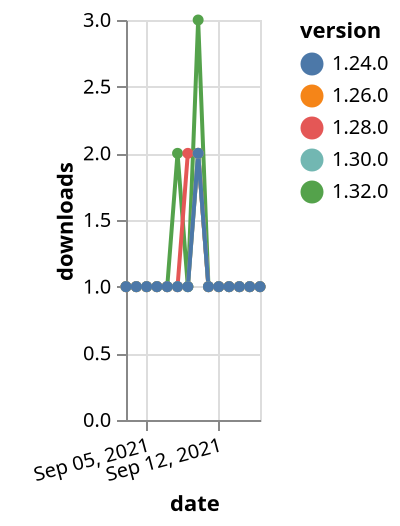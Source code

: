 {"$schema": "https://vega.github.io/schema/vega-lite/v5.json", "description": "A simple bar chart with embedded data.", "data": {"values": [{"date": "2021-09-03", "total": 193, "delta": 1, "version": "1.32.0"}, {"date": "2021-09-04", "total": 194, "delta": 1, "version": "1.32.0"}, {"date": "2021-09-05", "total": 195, "delta": 1, "version": "1.32.0"}, {"date": "2021-09-06", "total": 196, "delta": 1, "version": "1.32.0"}, {"date": "2021-09-07", "total": 197, "delta": 1, "version": "1.32.0"}, {"date": "2021-09-08", "total": 199, "delta": 2, "version": "1.32.0"}, {"date": "2021-09-09", "total": 200, "delta": 1, "version": "1.32.0"}, {"date": "2021-09-10", "total": 203, "delta": 3, "version": "1.32.0"}, {"date": "2021-09-11", "total": 204, "delta": 1, "version": "1.32.0"}, {"date": "2021-09-12", "total": 205, "delta": 1, "version": "1.32.0"}, {"date": "2021-09-13", "total": 206, "delta": 1, "version": "1.32.0"}, {"date": "2021-09-14", "total": 207, "delta": 1, "version": "1.32.0"}, {"date": "2021-09-15", "total": 208, "delta": 1, "version": "1.32.0"}, {"date": "2021-09-16", "total": 209, "delta": 1, "version": "1.32.0"}, {"date": "2021-09-03", "total": 199, "delta": 1, "version": "1.28.0"}, {"date": "2021-09-04", "total": 200, "delta": 1, "version": "1.28.0"}, {"date": "2021-09-05", "total": 201, "delta": 1, "version": "1.28.0"}, {"date": "2021-09-06", "total": 202, "delta": 1, "version": "1.28.0"}, {"date": "2021-09-07", "total": 203, "delta": 1, "version": "1.28.0"}, {"date": "2021-09-08", "total": 204, "delta": 1, "version": "1.28.0"}, {"date": "2021-09-09", "total": 206, "delta": 2, "version": "1.28.0"}, {"date": "2021-09-10", "total": 208, "delta": 2, "version": "1.28.0"}, {"date": "2021-09-11", "total": 209, "delta": 1, "version": "1.28.0"}, {"date": "2021-09-12", "total": 210, "delta": 1, "version": "1.28.0"}, {"date": "2021-09-13", "total": 211, "delta": 1, "version": "1.28.0"}, {"date": "2021-09-14", "total": 212, "delta": 1, "version": "1.28.0"}, {"date": "2021-09-15", "total": 213, "delta": 1, "version": "1.28.0"}, {"date": "2021-09-16", "total": 214, "delta": 1, "version": "1.28.0"}, {"date": "2021-09-03", "total": 194, "delta": 1, "version": "1.26.0"}, {"date": "2021-09-04", "total": 195, "delta": 1, "version": "1.26.0"}, {"date": "2021-09-05", "total": 196, "delta": 1, "version": "1.26.0"}, {"date": "2021-09-06", "total": 197, "delta": 1, "version": "1.26.0"}, {"date": "2021-09-07", "total": 198, "delta": 1, "version": "1.26.0"}, {"date": "2021-09-08", "total": 199, "delta": 1, "version": "1.26.0"}, {"date": "2021-09-09", "total": 200, "delta": 1, "version": "1.26.0"}, {"date": "2021-09-10", "total": 202, "delta": 2, "version": "1.26.0"}, {"date": "2021-09-11", "total": 203, "delta": 1, "version": "1.26.0"}, {"date": "2021-09-12", "total": 204, "delta": 1, "version": "1.26.0"}, {"date": "2021-09-13", "total": 205, "delta": 1, "version": "1.26.0"}, {"date": "2021-09-14", "total": 206, "delta": 1, "version": "1.26.0"}, {"date": "2021-09-15", "total": 207, "delta": 1, "version": "1.26.0"}, {"date": "2021-09-16", "total": 208, "delta": 1, "version": "1.26.0"}, {"date": "2021-09-03", "total": 161, "delta": 1, "version": "1.30.0"}, {"date": "2021-09-04", "total": 162, "delta": 1, "version": "1.30.0"}, {"date": "2021-09-05", "total": 163, "delta": 1, "version": "1.30.0"}, {"date": "2021-09-06", "total": 164, "delta": 1, "version": "1.30.0"}, {"date": "2021-09-07", "total": 165, "delta": 1, "version": "1.30.0"}, {"date": "2021-09-08", "total": 166, "delta": 1, "version": "1.30.0"}, {"date": "2021-09-09", "total": 167, "delta": 1, "version": "1.30.0"}, {"date": "2021-09-10", "total": 169, "delta": 2, "version": "1.30.0"}, {"date": "2021-09-11", "total": 170, "delta": 1, "version": "1.30.0"}, {"date": "2021-09-12", "total": 171, "delta": 1, "version": "1.30.0"}, {"date": "2021-09-13", "total": 172, "delta": 1, "version": "1.30.0"}, {"date": "2021-09-14", "total": 173, "delta": 1, "version": "1.30.0"}, {"date": "2021-09-15", "total": 174, "delta": 1, "version": "1.30.0"}, {"date": "2021-09-16", "total": 175, "delta": 1, "version": "1.30.0"}, {"date": "2021-09-03", "total": 244, "delta": 1, "version": "1.24.0"}, {"date": "2021-09-04", "total": 245, "delta": 1, "version": "1.24.0"}, {"date": "2021-09-05", "total": 246, "delta": 1, "version": "1.24.0"}, {"date": "2021-09-06", "total": 247, "delta": 1, "version": "1.24.0"}, {"date": "2021-09-07", "total": 248, "delta": 1, "version": "1.24.0"}, {"date": "2021-09-08", "total": 249, "delta": 1, "version": "1.24.0"}, {"date": "2021-09-09", "total": 250, "delta": 1, "version": "1.24.0"}, {"date": "2021-09-10", "total": 252, "delta": 2, "version": "1.24.0"}, {"date": "2021-09-11", "total": 253, "delta": 1, "version": "1.24.0"}, {"date": "2021-09-12", "total": 254, "delta": 1, "version": "1.24.0"}, {"date": "2021-09-13", "total": 255, "delta": 1, "version": "1.24.0"}, {"date": "2021-09-14", "total": 256, "delta": 1, "version": "1.24.0"}, {"date": "2021-09-15", "total": 257, "delta": 1, "version": "1.24.0"}, {"date": "2021-09-16", "total": 258, "delta": 1, "version": "1.24.0"}]}, "width": "container", "mark": {"type": "line", "point": {"filled": true}}, "encoding": {"x": {"field": "date", "type": "temporal", "timeUnit": "yearmonthdate", "title": "date", "axis": {"labelAngle": -15}}, "y": {"field": "delta", "type": "quantitative", "title": "downloads"}, "color": {"field": "version", "type": "nominal"}, "tooltip": {"field": "delta"}}}